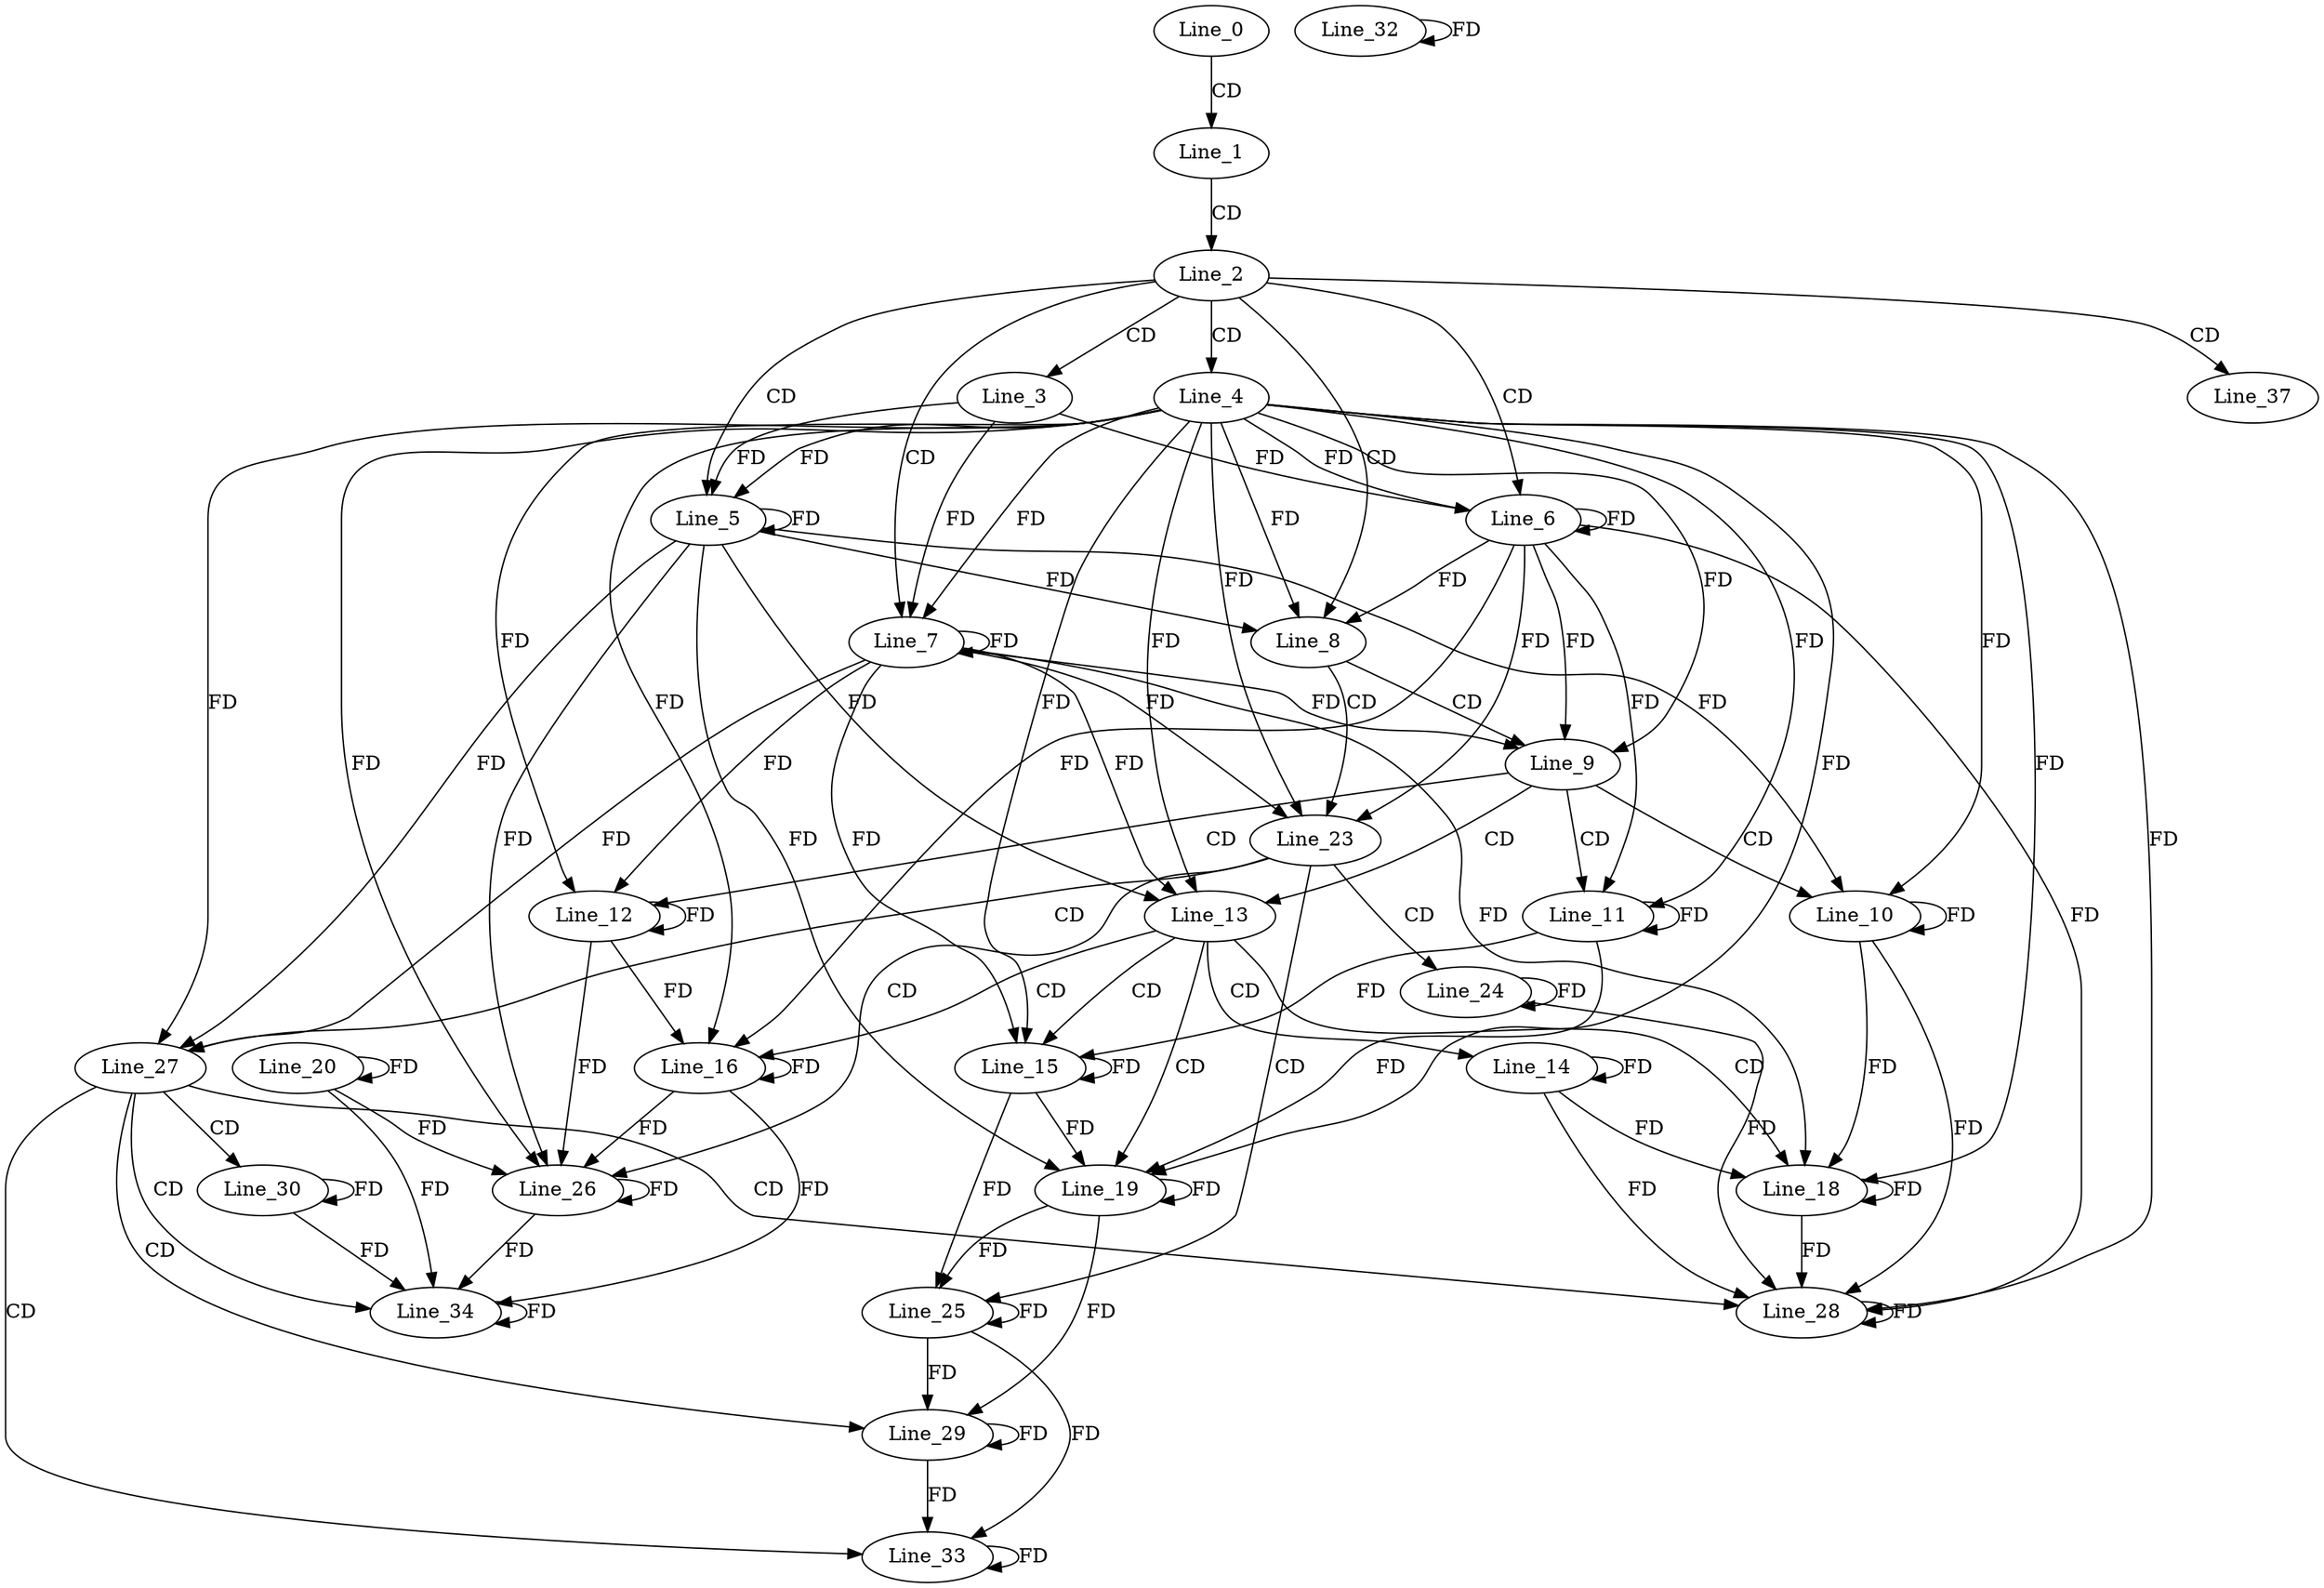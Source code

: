 digraph G {
  Line_0;
  Line_1;
  Line_2;
  Line_3;
  Line_4;
  Line_5;
  Line_5;
  Line_6;
  Line_6;
  Line_7;
  Line_7;
  Line_8;
  Line_9;
  Line_10;
  Line_11;
  Line_12;
  Line_13;
  Line_14;
  Line_15;
  Line_16;
  Line_18;
  Line_19;
  Line_20;
  Line_23;
  Line_24;
  Line_25;
  Line_26;
  Line_27;
  Line_28;
  Line_29;
  Line_30;
  Line_32;
  Line_33;
  Line_34;
  Line_37;
  Line_0 -> Line_1 [ label="CD" ];
  Line_1 -> Line_2 [ label="CD" ];
  Line_2 -> Line_3 [ label="CD" ];
  Line_2 -> Line_4 [ label="CD" ];
  Line_2 -> Line_5 [ label="CD" ];
  Line_4 -> Line_5 [ label="FD" ];
  Line_5 -> Line_5 [ label="FD" ];
  Line_3 -> Line_5 [ label="FD" ];
  Line_2 -> Line_6 [ label="CD" ];
  Line_4 -> Line_6 [ label="FD" ];
  Line_6 -> Line_6 [ label="FD" ];
  Line_3 -> Line_6 [ label="FD" ];
  Line_2 -> Line_7 [ label="CD" ];
  Line_4 -> Line_7 [ label="FD" ];
  Line_7 -> Line_7 [ label="FD" ];
  Line_3 -> Line_7 [ label="FD" ];
  Line_2 -> Line_8 [ label="CD" ];
  Line_4 -> Line_8 [ label="FD" ];
  Line_5 -> Line_8 [ label="FD" ];
  Line_6 -> Line_8 [ label="FD" ];
  Line_8 -> Line_9 [ label="CD" ];
  Line_4 -> Line_9 [ label="FD" ];
  Line_6 -> Line_9 [ label="FD" ];
  Line_7 -> Line_9 [ label="FD" ];
  Line_9 -> Line_10 [ label="CD" ];
  Line_4 -> Line_10 [ label="FD" ];
  Line_10 -> Line_10 [ label="FD" ];
  Line_5 -> Line_10 [ label="FD" ];
  Line_9 -> Line_11 [ label="CD" ];
  Line_4 -> Line_11 [ label="FD" ];
  Line_11 -> Line_11 [ label="FD" ];
  Line_6 -> Line_11 [ label="FD" ];
  Line_9 -> Line_12 [ label="CD" ];
  Line_4 -> Line_12 [ label="FD" ];
  Line_12 -> Line_12 [ label="FD" ];
  Line_7 -> Line_12 [ label="FD" ];
  Line_9 -> Line_13 [ label="CD" ];
  Line_4 -> Line_13 [ label="FD" ];
  Line_5 -> Line_13 [ label="FD" ];
  Line_7 -> Line_13 [ label="FD" ];
  Line_13 -> Line_14 [ label="CD" ];
  Line_14 -> Line_14 [ label="FD" ];
  Line_13 -> Line_15 [ label="CD" ];
  Line_4 -> Line_15 [ label="FD" ];
  Line_11 -> Line_15 [ label="FD" ];
  Line_15 -> Line_15 [ label="FD" ];
  Line_7 -> Line_15 [ label="FD" ];
  Line_13 -> Line_16 [ label="CD" ];
  Line_4 -> Line_16 [ label="FD" ];
  Line_12 -> Line_16 [ label="FD" ];
  Line_16 -> Line_16 [ label="FD" ];
  Line_6 -> Line_16 [ label="FD" ];
  Line_13 -> Line_18 [ label="CD" ];
  Line_4 -> Line_18 [ label="FD" ];
  Line_10 -> Line_18 [ label="FD" ];
  Line_14 -> Line_18 [ label="FD" ];
  Line_18 -> Line_18 [ label="FD" ];
  Line_7 -> Line_18 [ label="FD" ];
  Line_13 -> Line_19 [ label="CD" ];
  Line_4 -> Line_19 [ label="FD" ];
  Line_11 -> Line_19 [ label="FD" ];
  Line_15 -> Line_19 [ label="FD" ];
  Line_19 -> Line_19 [ label="FD" ];
  Line_5 -> Line_19 [ label="FD" ];
  Line_20 -> Line_20 [ label="FD" ];
  Line_8 -> Line_23 [ label="CD" ];
  Line_4 -> Line_23 [ label="FD" ];
  Line_7 -> Line_23 [ label="FD" ];
  Line_6 -> Line_23 [ label="FD" ];
  Line_23 -> Line_24 [ label="CD" ];
  Line_24 -> Line_24 [ label="FD" ];
  Line_23 -> Line_25 [ label="CD" ];
  Line_15 -> Line_25 [ label="FD" ];
  Line_19 -> Line_25 [ label="FD" ];
  Line_25 -> Line_25 [ label="FD" ];
  Line_23 -> Line_26 [ label="CD" ];
  Line_4 -> Line_26 [ label="FD" ];
  Line_12 -> Line_26 [ label="FD" ];
  Line_16 -> Line_26 [ label="FD" ];
  Line_20 -> Line_26 [ label="FD" ];
  Line_26 -> Line_26 [ label="FD" ];
  Line_5 -> Line_26 [ label="FD" ];
  Line_23 -> Line_27 [ label="CD" ];
  Line_4 -> Line_27 [ label="FD" ];
  Line_7 -> Line_27 [ label="FD" ];
  Line_5 -> Line_27 [ label="FD" ];
  Line_27 -> Line_28 [ label="CD" ];
  Line_4 -> Line_28 [ label="FD" ];
  Line_10 -> Line_28 [ label="FD" ];
  Line_14 -> Line_28 [ label="FD" ];
  Line_18 -> Line_28 [ label="FD" ];
  Line_24 -> Line_28 [ label="FD" ];
  Line_28 -> Line_28 [ label="FD" ];
  Line_6 -> Line_28 [ label="FD" ];
  Line_27 -> Line_29 [ label="CD" ];
  Line_19 -> Line_29 [ label="FD" ];
  Line_25 -> Line_29 [ label="FD" ];
  Line_29 -> Line_29 [ label="FD" ];
  Line_27 -> Line_30 [ label="CD" ];
  Line_30 -> Line_30 [ label="FD" ];
  Line_32 -> Line_32 [ label="FD" ];
  Line_27 -> Line_33 [ label="CD" ];
  Line_25 -> Line_33 [ label="FD" ];
  Line_29 -> Line_33 [ label="FD" ];
  Line_33 -> Line_33 [ label="FD" ];
  Line_27 -> Line_34 [ label="CD" ];
  Line_16 -> Line_34 [ label="FD" ];
  Line_20 -> Line_34 [ label="FD" ];
  Line_26 -> Line_34 [ label="FD" ];
  Line_30 -> Line_34 [ label="FD" ];
  Line_34 -> Line_34 [ label="FD" ];
  Line_2 -> Line_37 [ label="CD" ];
}
